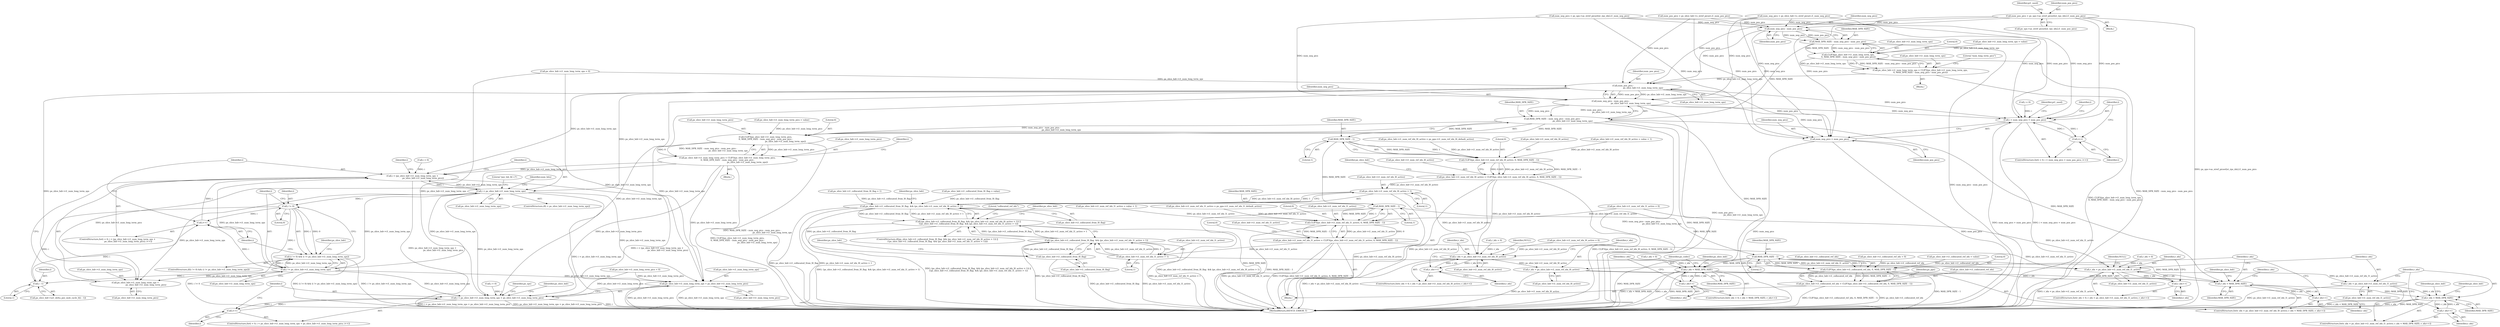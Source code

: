 digraph "0_Android_913d9e8d93d6b81bb8eac3fc2c1426651f5b259d@array" {
"1000759" [label="(Call,num_pos_pics = ps_sps->as_stref_picset[st_rps_idx].i1_num_pos_pics)"];
"1000855" [label="(Call,num_neg_pics - num_pos_pics)"];
"1000853" [label="(Call,MAX_DPB_SIZE - num_neg_pics - num_pos_pics)"];
"1000848" [label="(Call,CLIP3(ps_slice_hdr->i1_num_long_term_sps,\n 0, MAX_DPB_SIZE - num_neg_pics - num_pos_pics))"];
"1000844" [label="(Call,ps_slice_hdr->i1_num_long_term_sps = CLIP3(ps_slice_hdr->i1_num_long_term_sps,\n 0, MAX_DPB_SIZE - num_neg_pics - num_pos_pics))"];
"1000880" [label="(Call,num_pos_pics -\n                                                            ps_slice_hdr->i1_num_long_term_sps)"];
"1000878" [label="(Call,num_neg_pics - num_pos_pics -\n                                                            ps_slice_hdr->i1_num_long_term_sps)"];
"1000876" [label="(Call,MAX_DPB_SIZE - num_neg_pics - num_pos_pics -\n                                                            ps_slice_hdr->i1_num_long_term_sps)"];
"1000871" [label="(Call,CLIP3(ps_slice_hdr->i1_num_long_term_pics,\n 0, MAX_DPB_SIZE - num_neg_pics - num_pos_pics -\n                                                            ps_slice_hdr->i1_num_long_term_sps))"];
"1000867" [label="(Call,ps_slice_hdr->i1_num_long_term_pics = CLIP3(ps_slice_hdr->i1_num_long_term_pics,\n 0, MAX_DPB_SIZE - num_neg_pics - num_pos_pics -\n                                                            ps_slice_hdr->i1_num_long_term_sps))"];
"1000889" [label="(Call,i < (ps_slice_hdr->i1_num_long_term_sps +\n                                ps_slice_hdr->i1_num_long_term_pics))"];
"1000902" [label="(Call,i < ps_slice_hdr->i1_num_long_term_sps)"];
"1000891" [label="(Call,ps_slice_hdr->i1_num_long_term_sps +\n                                ps_slice_hdr->i1_num_long_term_pics)"];
"1001011" [label="(Call,i != 0)"];
"1000898" [label="(Call,i++)"];
"1001010" [label="(Call,(i != 0) && (i != ps_slice_hdr->i1_num_long_term_sps))"];
"1001014" [label="(Call,i != ps_slice_hdr->i1_num_long_term_sps)"];
"1001030" [label="(Call,i - 1)"];
"1001056" [label="(Call,i < ps_slice_hdr->i1_num_long_term_sps + ps_slice_hdr->i1_num_long_term_pics)"];
"1001065" [label="(Call,i++)"];
"1001058" [label="(Call,ps_slice_hdr->i1_num_long_term_sps + ps_slice_hdr->i1_num_long_term_pics)"];
"1001246" [label="(Call,MAX_DPB_SIZE - 1)"];
"1001241" [label="(Call,CLIP3(ps_slice_hdr->i1_num_ref_idx_l0_active, 0, MAX_DPB_SIZE - 1))"];
"1001237" [label="(Call,ps_slice_hdr->i1_num_ref_idx_l0_active = CLIP3(ps_slice_hdr->i1_num_ref_idx_l0_active, 0, MAX_DPB_SIZE - 1))"];
"1001371" [label="(Call,ps_slice_hdr->i1_num_ref_idx_l0_active > 1)"];
"1001367" [label="(Call,ps_slice_hdr->i1_collocated_from_l0_flag  && (ps_slice_hdr->i1_num_ref_idx_l0_active > 1))"];
"1001366" [label="(Call,(ps_slice_hdr->i1_collocated_from_l0_flag  && (ps_slice_hdr->i1_num_ref_idx_l0_active > 1)) ||\n (!ps_slice_hdr->i1_collocated_from_l0_flag  && (ps_slice_hdr->i1_num_ref_idx_l1_active > 1)))"];
"1001377" [label="(Call,!ps_slice_hdr->i1_collocated_from_l0_flag)"];
"1001376" [label="(Call,!ps_slice_hdr->i1_collocated_from_l0_flag  && (ps_slice_hdr->i1_num_ref_idx_l1_active > 1))"];
"1002280" [label="(Call,r_idx < ps_slice_hdr->i1_num_ref_idx_l0_active)"];
"1002285" [label="(Call,r_idx++)"];
"1002322" [label="(Call,r_idx = ps_slice_hdr->i1_num_ref_idx_l0_active)"];
"1002327" [label="(Call,r_idx < MAX_DPB_SIZE)"];
"1002330" [label="(Call,r_idx++)"];
"1002406" [label="(Call,r_idx < MAX_DPB_SIZE)"];
"1002409" [label="(Call,r_idx++)"];
"1001258" [label="(Call,MAX_DPB_SIZE - 1)"];
"1001253" [label="(Call,CLIP3(ps_slice_hdr->i1_num_ref_idx_l1_active, 0, MAX_DPB_SIZE - 1))"];
"1001249" [label="(Call,ps_slice_hdr->i1_num_ref_idx_l1_active = CLIP3(ps_slice_hdr->i1_num_ref_idx_l1_active, 0, MAX_DPB_SIZE - 1))"];
"1001381" [label="(Call,ps_slice_hdr->i1_num_ref_idx_l1_active > 1)"];
"1002359" [label="(Call,r_idx < ps_slice_hdr->i1_num_ref_idx_l1_active)"];
"1002364" [label="(Call,r_idx++)"];
"1002401" [label="(Call,r_idx = ps_slice_hdr->i1_num_ref_idx_l1_active)"];
"1001405" [label="(Call,MAX_DPB_SIZE - 1)"];
"1001400" [label="(Call,CLIP3(ps_slice_hdr->i1_collocated_ref_idx, 0, MAX_DPB_SIZE - 1))"];
"1001396" [label="(Call,ps_slice_hdr->i1_collocated_ref_idx = CLIP3(ps_slice_hdr->i1_collocated_ref_idx, 0, MAX_DPB_SIZE - 1))"];
"1002155" [label="(Call,r_idx < MAX_DPB_SIZE)"];
"1002158" [label="(Call,r_idx++)"];
"1001037" [label="(Call,i < num_neg_pics + num_pos_pics)"];
"1001042" [label="(Call,i++)"];
"1001039" [label="(Call,num_neg_pics + num_pos_pics)"];
"1000868" [label="(Call,ps_slice_hdr->i1_num_long_term_pics)"];
"1000761" [label="(Call,ps_sps->as_stref_picset[st_rps_idx].i1_num_pos_pics)"];
"1001379" [label="(Identifier,ps_slice_hdr)"];
"1000711" [label="(Block,)"];
"1000890" [label="(Identifier,i)"];
"1001079" [label="(Identifier,ps_sps)"];
"1000845" [label="(Call,ps_slice_hdr->i1_num_long_term_sps)"];
"1002620" [label="(MethodReturn,IHEVCD_ERROR_T)"];
"1001216" [label="(Call,ps_slice_hdr->i1_num_ref_idx_l0_active = ps_pps->i1_num_ref_idx_l0_default_active)"];
"1000834" [label="(Block,)"];
"1001407" [label="(Literal,1)"];
"1001412" [label="(Identifier,ps_pps)"];
"1001057" [label="(Identifier,i)"];
"1001371" [label="(Call,ps_slice_hdr->i1_num_ref_idx_l0_active > 1)"];
"1001142" [label="(Call,ps_slice_hdr->i1_num_ref_idx_l1_active = 0)"];
"1002331" [label="(Identifier,r_idx)"];
"1000848" [label="(Call,CLIP3(ps_slice_hdr->i1_num_long_term_sps,\n 0, MAX_DPB_SIZE - num_neg_pics - num_pos_pics))"];
"1000898" [label="(Call,i++)"];
"1001260" [label="(Literal,1)"];
"1001031" [label="(Identifier,i)"];
"1001054" [label="(Identifier,i)"];
"1001034" [label="(Call,i = 0)"];
"1001241" [label="(Call,CLIP3(ps_slice_hdr->i1_num_ref_idx_l0_active, 0, MAX_DPB_SIZE - 1))"];
"1001023" [label="(Identifier,ps_slice_hdr)"];
"1000899" [label="(Identifier,i)"];
"1000895" [label="(Call,ps_slice_hdr->i1_num_long_term_pics)"];
"1000852" [label="(Literal,0)"];
"1000839" [label="(Call,ps_slice_hdr->i1_num_long_term_sps = value)"];
"1001035" [label="(Identifier,i)"];
"1002359" [label="(Call,r_idx < ps_slice_hdr->i1_num_ref_idx_l1_active)"];
"1002152" [label="(Call,r_idx = 0)"];
"1001169" [label="(Block,)"];
"1001368" [label="(Call,ps_slice_hdr->i1_collocated_from_l0_flag)"];
"1001253" [label="(Call,CLIP3(ps_slice_hdr->i1_num_ref_idx_l1_active, 0, MAX_DPB_SIZE - 1))"];
"1001043" [label="(Identifier,i)"];
"1000871" [label="(Call,CLIP3(ps_slice_hdr->i1_num_long_term_pics,\n 0, MAX_DPB_SIZE - num_neg_pics - num_pos_pics -\n                                                            ps_slice_hdr->i1_num_long_term_sps))"];
"1001391" [label="(Call,ps_slice_hdr->i1_collocated_ref_idx = value)"];
"1001056" [label="(Call,i < ps_slice_hdr->i1_num_long_term_sps + ps_slice_hdr->i1_num_long_term_pics)"];
"1001367" [label="(Call,ps_slice_hdr->i1_collocated_from_l0_flag  && (ps_slice_hdr->i1_num_ref_idx_l0_active > 1))"];
"1001238" [label="(Call,ps_slice_hdr->i1_num_ref_idx_l0_active)"];
"1001038" [label="(Identifier,i)"];
"1000882" [label="(Call,ps_slice_hdr->i1_num_long_term_sps)"];
"1001047" [label="(Identifier,pi1_used)"];
"1002280" [label="(Call,r_idx < ps_slice_hdr->i1_num_ref_idx_l0_active)"];
"1000855" [label="(Call,num_neg_pics - num_pos_pics)"];
"1001039" [label="(Call,num_neg_pics + num_pos_pics)"];
"1000887" [label="(Identifier,i)"];
"1000809" [label="(Call,num_pos_pics = ps_slice_hdr->s_stref_picset.i1_num_pos_pics)"];
"1001065" [label="(Call,i++)"];
"1002281" [label="(Identifier,r_idx)"];
"1001257" [label="(Literal,0)"];
"1000902" [label="(Call,i < ps_slice_hdr->i1_num_long_term_sps)"];
"1001397" [label="(Call,ps_slice_hdr->i1_collocated_ref_idx)"];
"1002290" [label="(Identifier,NULL)"];
"1001247" [label="(Identifier,MAX_DPB_SIZE)"];
"1001263" [label="(Literal,0)"];
"1002276" [label="(ControlStructure,for(r_idx = 0; r_idx < ps_slice_hdr->i1_num_ref_idx_l0_active; r_idx++))"];
"1002328" [label="(Identifier,r_idx)"];
"1002217" [label="(Identifier,ps_codec)"];
"1001254" [label="(Call,ps_slice_hdr->i1_num_ref_idx_l1_active)"];
"1001406" [label="(Identifier,MAX_DPB_SIZE)"];
"1002327" [label="(Call,r_idx < MAX_DPB_SIZE)"];
"1001366" [label="(Call,(ps_slice_hdr->i1_collocated_from_l0_flag  && (ps_slice_hdr->i1_num_ref_idx_l0_active > 1)) ||\n (!ps_slice_hdr->i1_collocated_from_l0_flag  && (ps_slice_hdr->i1_num_ref_idx_l1_active > 1)))"];
"1001137" [label="(Call,ps_slice_hdr->i1_num_ref_idx_l0_active = 0)"];
"1001062" [label="(Call,ps_slice_hdr->i1_num_long_term_pics)"];
"1002357" [label="(Identifier,r_idx)"];
"1000769" [label="(Identifier,pi1_used)"];
"1002406" [label="(Call,r_idx < MAX_DPB_SIZE)"];
"1002369" [label="(Identifier,NULL)"];
"1002157" [label="(Identifier,MAX_DPB_SIZE)"];
"1001010" [label="(Call,(i != 0) && (i != ps_slice_hdr->i1_num_long_term_sps))"];
"1002277" [label="(Call,r_idx = 0)"];
"1001009" [label="(ControlStructure,if((i != 0) && (i != ps_slice_hdr->i1_num_long_term_sps)))"];
"1000760" [label="(Identifier,num_pos_pics)"];
"1001365" [label="(ControlStructure,if((ps_slice_hdr->i1_collocated_from_l0_flag  && (ps_slice_hdr->i1_num_ref_idx_l0_active > 1)) ||\n (!ps_slice_hdr->i1_collocated_from_l0_flag  && (ps_slice_hdr->i1_num_ref_idx_l1_active > 1))))"];
"1001040" [label="(Identifier,num_neg_pics)"];
"1000878" [label="(Call,num_neg_pics - num_pos_pics -\n                                                            ps_slice_hdr->i1_num_long_term_sps)"];
"1001026" [label="(Call,ps_slice_hdr->ai1_delta_poc_msb_cycle_lt[i - 1])"];
"1002286" [label="(Identifier,r_idx)"];
"1001378" [label="(Call,ps_slice_hdr->i1_collocated_from_l0_flag)"];
"1000904" [label="(Call,ps_slice_hdr->i1_num_long_term_sps)"];
"1002364" [label="(Call,r_idx++)"];
"1001396" [label="(Call,ps_slice_hdr->i1_collocated_ref_idx = CLIP3(ps_slice_hdr->i1_collocated_ref_idx, 0, MAX_DPB_SIZE - 1))"];
"1002155" [label="(Call,r_idx < MAX_DPB_SIZE)"];
"1001011" [label="(Call,i != 0)"];
"1001383" [label="(Identifier,ps_slice_hdr)"];
"1001404" [label="(Literal,0)"];
"1001249" [label="(Call,ps_slice_hdr->i1_num_ref_idx_l1_active = CLIP3(ps_slice_hdr->i1_num_ref_idx_l1_active, 0, MAX_DPB_SIZE - 1))"];
"1002416" [label="(Identifier,ps_slice_hdr)"];
"1000867" [label="(Call,ps_slice_hdr->i1_num_long_term_pics = CLIP3(ps_slice_hdr->i1_num_long_term_pics,\n 0, MAX_DPB_SIZE - num_neg_pics - num_pos_pics -\n                                                            ps_slice_hdr->i1_num_long_term_sps))"];
"1000881" [label="(Identifier,num_pos_pics)"];
"1001245" [label="(Literal,0)"];
"1001398" [label="(Identifier,ps_slice_hdr)"];
"1000947" [label="(Literal,\"poc_lsb_lt[ i ]\")"];
"1000901" [label="(ControlStructure,if(i < ps_slice_hdr->i1_num_long_term_sps))"];
"1000750" [label="(Call,num_neg_pics = ps_sps->as_stref_picset[st_rps_idx].i1_num_neg_pics)"];
"1002151" [label="(ControlStructure,for(r_idx = 0; r_idx < MAX_DPB_SIZE; r_idx++))"];
"1002365" [label="(Identifier,r_idx)"];
"1001030" [label="(Call,i - 1)"];
"1001405" [label="(Call,MAX_DPB_SIZE - 1)"];
"1000571" [label="(Call,ps_slice_hdr->i1_num_long_term_pics = 0)"];
"1002400" [label="(ControlStructure,for(r_idx = ps_slice_hdr->i1_num_ref_idx_l1_active; r_idx < MAX_DPB_SIZE; r_idx++))"];
"1000859" [label="(Literal,\"num_long_term_pics\")"];
"1000856" [label="(Identifier,num_neg_pics)"];
"1001207" [label="(Call,ps_slice_hdr->i1_num_ref_idx_l1_active = value + 1)"];
"1002158" [label="(Call,r_idx++)"];
"1001041" [label="(Identifier,num_pos_pics)"];
"1000854" [label="(Identifier,MAX_DPB_SIZE)"];
"1001071" [label="(Identifier,ps_slice_hdr)"];
"1002330" [label="(Call,r_idx++)"];
"1000877" [label="(Identifier,MAX_DPB_SIZE)"];
"1001066" [label="(Identifier,i)"];
"1002322" [label="(Call,r_idx = ps_slice_hdr->i1_num_ref_idx_l0_active)"];
"1001012" [label="(Identifier,i)"];
"1001015" [label="(Identifier,i)"];
"1001237" [label="(Call,ps_slice_hdr->i1_num_ref_idx_l0_active = CLIP3(ps_slice_hdr->i1_num_ref_idx_l0_active, 0, MAX_DPB_SIZE - 1))"];
"1001242" [label="(Call,ps_slice_hdr->i1_num_ref_idx_l0_active)"];
"1002402" [label="(Identifier,r_idx)"];
"1001401" [label="(Call,ps_slice_hdr->i1_collocated_ref_idx)"];
"1000886" [label="(Call,i = 0)"];
"1001382" [label="(Call,ps_slice_hdr->i1_num_ref_idx_l1_active)"];
"1002282" [label="(Call,ps_slice_hdr->i1_num_ref_idx_l0_active)"];
"1002409" [label="(Call,r_idx++)"];
"1000876" [label="(Call,MAX_DPB_SIZE - num_neg_pics - num_pos_pics -\n                                                            ps_slice_hdr->i1_num_long_term_sps)"];
"1002355" [label="(ControlStructure,for(r_idx = 0; r_idx < ps_slice_hdr->i1_num_ref_idx_l1_active; r_idx++))"];
"1001033" [label="(ControlStructure,for(i = 0; i < num_neg_pics + num_pos_pics; i++))"];
"1001376" [label="(Call,!ps_slice_hdr->i1_collocated_from_l0_flag  && (ps_slice_hdr->i1_num_ref_idx_l1_active > 1))"];
"1001388" [label="(Literal,\"collocated_ref_idx\")"];
"1002401" [label="(Call,r_idx = ps_slice_hdr->i1_num_ref_idx_l1_active)"];
"1002356" [label="(Call,r_idx = 0)"];
"1002360" [label="(Identifier,r_idx)"];
"1001189" [label="(Call,ps_slice_hdr->i1_num_ref_idx_l0_active = value + 1)"];
"1000872" [label="(Call,ps_slice_hdr->i1_num_long_term_pics)"];
"1001360" [label="(Call,ps_slice_hdr->i1_collocated_from_l0_flag = value)"];
"1002324" [label="(Call,ps_slice_hdr->i1_num_ref_idx_l0_active)"];
"1002165" [label="(Identifier,ps_slice_hdr)"];
"1001375" [label="(Literal,1)"];
"1000862" [label="(Call,ps_slice_hdr->i1_num_long_term_pics = value)"];
"1001259" [label="(Identifier,MAX_DPB_SIZE)"];
"1000885" [label="(ControlStructure,for(i = 0; i < (ps_slice_hdr->i1_num_long_term_sps +\n                                ps_slice_hdr->i1_num_long_term_pics); i++))"];
"1002337" [label="(Identifier,ps_slice_hdr)"];
"1001037" [label="(Call,i < num_neg_pics + num_pos_pics)"];
"1000844" [label="(Call,ps_slice_hdr->i1_num_long_term_sps = CLIP3(ps_slice_hdr->i1_num_long_term_sps,\n 0, MAX_DPB_SIZE - num_neg_pics - num_pos_pics))"];
"1001377" [label="(Call,!ps_slice_hdr->i1_collocated_from_l0_flag)"];
"1001013" [label="(Literal,0)"];
"1000853" [label="(Call,MAX_DPB_SIZE - num_neg_pics - num_pos_pics)"];
"1001372" [label="(Call,ps_slice_hdr->i1_num_ref_idx_l0_active)"];
"1001400" [label="(Call,CLIP3(ps_slice_hdr->i1_collocated_ref_idx, 0, MAX_DPB_SIZE - 1))"];
"1001250" [label="(Call,ps_slice_hdr->i1_num_ref_idx_l1_active)"];
"1002285" [label="(Call,r_idx++)"];
"1001251" [label="(Identifier,ps_slice_hdr)"];
"1001246" [label="(Call,MAX_DPB_SIZE - 1)"];
"1000827" [label="(Block,)"];
"1001052" [label="(ControlStructure,for(i = 0; i < ps_slice_hdr->i1_num_long_term_sps + ps_slice_hdr->i1_num_long_term_pics; i++))"];
"1002408" [label="(Identifier,MAX_DPB_SIZE)"];
"1001059" [label="(Call,ps_slice_hdr->i1_num_long_term_sps)"];
"1000849" [label="(Call,ps_slice_hdr->i1_num_long_term_sps)"];
"1001016" [label="(Call,ps_slice_hdr->i1_num_long_term_sps)"];
"1001230" [label="(Call,ps_slice_hdr->i1_num_ref_idx_l1_active = ps_pps->i1_num_ref_idx_l1_default_active)"];
"1002410" [label="(Identifier,r_idx)"];
"1001042" [label="(Call,i++)"];
"1002323" [label="(Identifier,r_idx)"];
"1000759" [label="(Call,num_pos_pics = ps_sps->as_stref_picset[st_rps_idx].i1_num_pos_pics)"];
"1002159" [label="(Identifier,r_idx)"];
"1000880" [label="(Call,num_pos_pics -\n                                                            ps_slice_hdr->i1_num_long_term_sps)"];
"1000802" [label="(Call,num_neg_pics = ps_slice_hdr->s_stref_picset.i1_num_neg_pics)"];
"1000910" [label="(Identifier,num_bits)"];
"1002156" [label="(Identifier,r_idx)"];
"1001385" [label="(Literal,1)"];
"1000891" [label="(Call,ps_slice_hdr->i1_num_long_term_sps +\n                                ps_slice_hdr->i1_num_long_term_pics)"];
"1000903" [label="(Identifier,i)"];
"1001381" [label="(Call,ps_slice_hdr->i1_num_ref_idx_l1_active > 1)"];
"1000857" [label="(Identifier,num_pos_pics)"];
"1001032" [label="(Literal,1)"];
"1000566" [label="(Call,ps_slice_hdr->i1_num_long_term_sps = 0)"];
"1001333" [label="(Call,ps_slice_hdr->i1_collocated_from_l0_flag = 1)"];
"1002329" [label="(Identifier,MAX_DPB_SIZE)"];
"1001338" [label="(Call,ps_slice_hdr->i1_collocated_ref_idx = 0)"];
"1000889" [label="(Call,i < (ps_slice_hdr->i1_num_long_term_sps +\n                                ps_slice_hdr->i1_num_long_term_pics))"];
"1001053" [label="(Call,i = 0)"];
"1002403" [label="(Call,ps_slice_hdr->i1_num_ref_idx_l1_active)"];
"1002437" [label="(Identifier,ps_slice_hdr)"];
"1001058" [label="(Call,ps_slice_hdr->i1_num_long_term_sps + ps_slice_hdr->i1_num_long_term_pics)"];
"1002321" [label="(ControlStructure,for(r_idx = ps_slice_hdr->i1_num_ref_idx_l0_active; r_idx < MAX_DPB_SIZE; r_idx++))"];
"1000875" [label="(Literal,0)"];
"1002361" [label="(Call,ps_slice_hdr->i1_num_ref_idx_l1_active)"];
"1001258" [label="(Call,MAX_DPB_SIZE - 1)"];
"1001014" [label="(Call,i != ps_slice_hdr->i1_num_long_term_sps)"];
"1000892" [label="(Call,ps_slice_hdr->i1_num_long_term_sps)"];
"1000879" [label="(Identifier,num_neg_pics)"];
"1001248" [label="(Literal,1)"];
"1002407" [label="(Identifier,r_idx)"];
"1000759" -> "1000711"  [label="AST: "];
"1000759" -> "1000761"  [label="CFG: "];
"1000760" -> "1000759"  [label="AST: "];
"1000761" -> "1000759"  [label="AST: "];
"1000769" -> "1000759"  [label="CFG: "];
"1000759" -> "1002620"  [label="DDG: ps_sps->as_stref_picset[st_rps_idx].i1_num_pos_pics"];
"1000759" -> "1000855"  [label="DDG: num_pos_pics"];
"1000759" -> "1000880"  [label="DDG: num_pos_pics"];
"1000759" -> "1001037"  [label="DDG: num_pos_pics"];
"1000759" -> "1001039"  [label="DDG: num_pos_pics"];
"1000855" -> "1000853"  [label="AST: "];
"1000855" -> "1000857"  [label="CFG: "];
"1000856" -> "1000855"  [label="AST: "];
"1000857" -> "1000855"  [label="AST: "];
"1000853" -> "1000855"  [label="CFG: "];
"1000855" -> "1000853"  [label="DDG: num_neg_pics"];
"1000855" -> "1000853"  [label="DDG: num_pos_pics"];
"1000750" -> "1000855"  [label="DDG: num_neg_pics"];
"1000802" -> "1000855"  [label="DDG: num_neg_pics"];
"1000809" -> "1000855"  [label="DDG: num_pos_pics"];
"1000855" -> "1000878"  [label="DDG: num_neg_pics"];
"1000855" -> "1000880"  [label="DDG: num_pos_pics"];
"1000853" -> "1000848"  [label="AST: "];
"1000854" -> "1000853"  [label="AST: "];
"1000848" -> "1000853"  [label="CFG: "];
"1000853" -> "1002620"  [label="DDG: num_neg_pics - num_pos_pics"];
"1000853" -> "1000848"  [label="DDG: MAX_DPB_SIZE"];
"1000853" -> "1000848"  [label="DDG: num_neg_pics - num_pos_pics"];
"1000853" -> "1000876"  [label="DDG: MAX_DPB_SIZE"];
"1000848" -> "1000844"  [label="AST: "];
"1000849" -> "1000848"  [label="AST: "];
"1000852" -> "1000848"  [label="AST: "];
"1000844" -> "1000848"  [label="CFG: "];
"1000848" -> "1002620"  [label="DDG: MAX_DPB_SIZE - num_neg_pics - num_pos_pics"];
"1000848" -> "1000844"  [label="DDG: ps_slice_hdr->i1_num_long_term_sps"];
"1000848" -> "1000844"  [label="DDG: 0"];
"1000848" -> "1000844"  [label="DDG: MAX_DPB_SIZE - num_neg_pics - num_pos_pics"];
"1000839" -> "1000848"  [label="DDG: ps_slice_hdr->i1_num_long_term_sps"];
"1000844" -> "1000834"  [label="AST: "];
"1000845" -> "1000844"  [label="AST: "];
"1000859" -> "1000844"  [label="CFG: "];
"1000844" -> "1002620"  [label="DDG: CLIP3(ps_slice_hdr->i1_num_long_term_sps,\n 0, MAX_DPB_SIZE - num_neg_pics - num_pos_pics)"];
"1000844" -> "1000880"  [label="DDG: ps_slice_hdr->i1_num_long_term_sps"];
"1000880" -> "1000878"  [label="AST: "];
"1000880" -> "1000882"  [label="CFG: "];
"1000881" -> "1000880"  [label="AST: "];
"1000882" -> "1000880"  [label="AST: "];
"1000878" -> "1000880"  [label="CFG: "];
"1000880" -> "1000878"  [label="DDG: num_pos_pics"];
"1000880" -> "1000878"  [label="DDG: ps_slice_hdr->i1_num_long_term_sps"];
"1000809" -> "1000880"  [label="DDG: num_pos_pics"];
"1000566" -> "1000880"  [label="DDG: ps_slice_hdr->i1_num_long_term_sps"];
"1000880" -> "1000889"  [label="DDG: ps_slice_hdr->i1_num_long_term_sps"];
"1000880" -> "1000891"  [label="DDG: ps_slice_hdr->i1_num_long_term_sps"];
"1000880" -> "1000902"  [label="DDG: ps_slice_hdr->i1_num_long_term_sps"];
"1000880" -> "1001037"  [label="DDG: num_pos_pics"];
"1000880" -> "1001039"  [label="DDG: num_pos_pics"];
"1000880" -> "1001056"  [label="DDG: ps_slice_hdr->i1_num_long_term_sps"];
"1000880" -> "1001058"  [label="DDG: ps_slice_hdr->i1_num_long_term_sps"];
"1000878" -> "1000876"  [label="AST: "];
"1000879" -> "1000878"  [label="AST: "];
"1000876" -> "1000878"  [label="CFG: "];
"1000878" -> "1002620"  [label="DDG: num_pos_pics -\n                                                            ps_slice_hdr->i1_num_long_term_sps"];
"1000878" -> "1000876"  [label="DDG: num_neg_pics"];
"1000878" -> "1000876"  [label="DDG: num_pos_pics -\n                                                            ps_slice_hdr->i1_num_long_term_sps"];
"1000750" -> "1000878"  [label="DDG: num_neg_pics"];
"1000802" -> "1000878"  [label="DDG: num_neg_pics"];
"1000878" -> "1001037"  [label="DDG: num_neg_pics"];
"1000878" -> "1001039"  [label="DDG: num_neg_pics"];
"1000876" -> "1000871"  [label="AST: "];
"1000877" -> "1000876"  [label="AST: "];
"1000871" -> "1000876"  [label="CFG: "];
"1000876" -> "1002620"  [label="DDG: num_neg_pics - num_pos_pics -\n                                                            ps_slice_hdr->i1_num_long_term_sps"];
"1000876" -> "1002620"  [label="DDG: MAX_DPB_SIZE"];
"1000876" -> "1000871"  [label="DDG: MAX_DPB_SIZE"];
"1000876" -> "1000871"  [label="DDG: num_neg_pics - num_pos_pics -\n                                                            ps_slice_hdr->i1_num_long_term_sps"];
"1000876" -> "1001246"  [label="DDG: MAX_DPB_SIZE"];
"1000876" -> "1002155"  [label="DDG: MAX_DPB_SIZE"];
"1000876" -> "1002327"  [label="DDG: MAX_DPB_SIZE"];
"1000871" -> "1000867"  [label="AST: "];
"1000872" -> "1000871"  [label="AST: "];
"1000875" -> "1000871"  [label="AST: "];
"1000867" -> "1000871"  [label="CFG: "];
"1000871" -> "1002620"  [label="DDG: MAX_DPB_SIZE - num_neg_pics - num_pos_pics -\n                                                            ps_slice_hdr->i1_num_long_term_sps"];
"1000871" -> "1000867"  [label="DDG: ps_slice_hdr->i1_num_long_term_pics"];
"1000871" -> "1000867"  [label="DDG: 0"];
"1000871" -> "1000867"  [label="DDG: MAX_DPB_SIZE - num_neg_pics - num_pos_pics -\n                                                            ps_slice_hdr->i1_num_long_term_sps"];
"1000862" -> "1000871"  [label="DDG: ps_slice_hdr->i1_num_long_term_pics"];
"1000867" -> "1000827"  [label="AST: "];
"1000868" -> "1000867"  [label="AST: "];
"1000887" -> "1000867"  [label="CFG: "];
"1000867" -> "1002620"  [label="DDG: CLIP3(ps_slice_hdr->i1_num_long_term_pics,\n 0, MAX_DPB_SIZE - num_neg_pics - num_pos_pics -\n                                                            ps_slice_hdr->i1_num_long_term_sps)"];
"1000867" -> "1000889"  [label="DDG: ps_slice_hdr->i1_num_long_term_pics"];
"1000867" -> "1000891"  [label="DDG: ps_slice_hdr->i1_num_long_term_pics"];
"1000867" -> "1001056"  [label="DDG: ps_slice_hdr->i1_num_long_term_pics"];
"1000867" -> "1001058"  [label="DDG: ps_slice_hdr->i1_num_long_term_pics"];
"1000889" -> "1000885"  [label="AST: "];
"1000889" -> "1000891"  [label="CFG: "];
"1000890" -> "1000889"  [label="AST: "];
"1000891" -> "1000889"  [label="AST: "];
"1000903" -> "1000889"  [label="CFG: "];
"1001035" -> "1000889"  [label="CFG: "];
"1000889" -> "1002620"  [label="DDG: ps_slice_hdr->i1_num_long_term_sps +\n                                ps_slice_hdr->i1_num_long_term_pics"];
"1000889" -> "1002620"  [label="DDG: i < (ps_slice_hdr->i1_num_long_term_sps +\n                                ps_slice_hdr->i1_num_long_term_pics)"];
"1000898" -> "1000889"  [label="DDG: i"];
"1000886" -> "1000889"  [label="DDG: i"];
"1000902" -> "1000889"  [label="DDG: ps_slice_hdr->i1_num_long_term_sps"];
"1001014" -> "1000889"  [label="DDG: ps_slice_hdr->i1_num_long_term_sps"];
"1000889" -> "1000902"  [label="DDG: i"];
"1000902" -> "1000901"  [label="AST: "];
"1000902" -> "1000904"  [label="CFG: "];
"1000903" -> "1000902"  [label="AST: "];
"1000904" -> "1000902"  [label="AST: "];
"1000910" -> "1000902"  [label="CFG: "];
"1000947" -> "1000902"  [label="CFG: "];
"1000902" -> "1002620"  [label="DDG: i < ps_slice_hdr->i1_num_long_term_sps"];
"1000902" -> "1000891"  [label="DDG: ps_slice_hdr->i1_num_long_term_sps"];
"1001014" -> "1000902"  [label="DDG: ps_slice_hdr->i1_num_long_term_sps"];
"1000902" -> "1001011"  [label="DDG: i"];
"1000902" -> "1001014"  [label="DDG: ps_slice_hdr->i1_num_long_term_sps"];
"1000902" -> "1001056"  [label="DDG: ps_slice_hdr->i1_num_long_term_sps"];
"1000902" -> "1001058"  [label="DDG: ps_slice_hdr->i1_num_long_term_sps"];
"1000891" -> "1000895"  [label="CFG: "];
"1000892" -> "1000891"  [label="AST: "];
"1000895" -> "1000891"  [label="AST: "];
"1001014" -> "1000891"  [label="DDG: ps_slice_hdr->i1_num_long_term_sps"];
"1001011" -> "1001010"  [label="AST: "];
"1001011" -> "1001013"  [label="CFG: "];
"1001012" -> "1001011"  [label="AST: "];
"1001013" -> "1001011"  [label="AST: "];
"1001015" -> "1001011"  [label="CFG: "];
"1001010" -> "1001011"  [label="CFG: "];
"1001011" -> "1000898"  [label="DDG: i"];
"1001011" -> "1001010"  [label="DDG: i"];
"1001011" -> "1001010"  [label="DDG: 0"];
"1001011" -> "1001014"  [label="DDG: i"];
"1001011" -> "1001030"  [label="DDG: i"];
"1000898" -> "1000885"  [label="AST: "];
"1000898" -> "1000899"  [label="CFG: "];
"1000899" -> "1000898"  [label="AST: "];
"1000890" -> "1000898"  [label="CFG: "];
"1001014" -> "1000898"  [label="DDG: i"];
"1001030" -> "1000898"  [label="DDG: i"];
"1001010" -> "1001009"  [label="AST: "];
"1001010" -> "1001014"  [label="CFG: "];
"1001014" -> "1001010"  [label="AST: "];
"1001023" -> "1001010"  [label="CFG: "];
"1000899" -> "1001010"  [label="CFG: "];
"1001010" -> "1002620"  [label="DDG: i != ps_slice_hdr->i1_num_long_term_sps"];
"1001010" -> "1002620"  [label="DDG: i != 0"];
"1001010" -> "1002620"  [label="DDG: (i != 0) && (i != ps_slice_hdr->i1_num_long_term_sps)"];
"1001014" -> "1001010"  [label="DDG: i"];
"1001014" -> "1001010"  [label="DDG: ps_slice_hdr->i1_num_long_term_sps"];
"1001014" -> "1001016"  [label="CFG: "];
"1001015" -> "1001014"  [label="AST: "];
"1001016" -> "1001014"  [label="AST: "];
"1001014" -> "1001030"  [label="DDG: i"];
"1001014" -> "1001056"  [label="DDG: ps_slice_hdr->i1_num_long_term_sps"];
"1001014" -> "1001058"  [label="DDG: ps_slice_hdr->i1_num_long_term_sps"];
"1001030" -> "1001026"  [label="AST: "];
"1001030" -> "1001032"  [label="CFG: "];
"1001031" -> "1001030"  [label="AST: "];
"1001032" -> "1001030"  [label="AST: "];
"1001026" -> "1001030"  [label="CFG: "];
"1001056" -> "1001052"  [label="AST: "];
"1001056" -> "1001058"  [label="CFG: "];
"1001057" -> "1001056"  [label="AST: "];
"1001058" -> "1001056"  [label="AST: "];
"1001071" -> "1001056"  [label="CFG: "];
"1001079" -> "1001056"  [label="CFG: "];
"1001056" -> "1002620"  [label="DDG: i"];
"1001056" -> "1002620"  [label="DDG: i < ps_slice_hdr->i1_num_long_term_sps + ps_slice_hdr->i1_num_long_term_pics"];
"1001056" -> "1002620"  [label="DDG: ps_slice_hdr->i1_num_long_term_sps + ps_slice_hdr->i1_num_long_term_pics"];
"1001065" -> "1001056"  [label="DDG: i"];
"1001053" -> "1001056"  [label="DDG: i"];
"1000566" -> "1001056"  [label="DDG: ps_slice_hdr->i1_num_long_term_sps"];
"1000571" -> "1001056"  [label="DDG: ps_slice_hdr->i1_num_long_term_pics"];
"1001056" -> "1001065"  [label="DDG: i"];
"1001065" -> "1001052"  [label="AST: "];
"1001065" -> "1001066"  [label="CFG: "];
"1001066" -> "1001065"  [label="AST: "];
"1001057" -> "1001065"  [label="CFG: "];
"1001058" -> "1001062"  [label="CFG: "];
"1001059" -> "1001058"  [label="AST: "];
"1001062" -> "1001058"  [label="AST: "];
"1001058" -> "1002620"  [label="DDG: ps_slice_hdr->i1_num_long_term_pics"];
"1001058" -> "1002620"  [label="DDG: ps_slice_hdr->i1_num_long_term_sps"];
"1000566" -> "1001058"  [label="DDG: ps_slice_hdr->i1_num_long_term_sps"];
"1000571" -> "1001058"  [label="DDG: ps_slice_hdr->i1_num_long_term_pics"];
"1001246" -> "1001241"  [label="AST: "];
"1001246" -> "1001248"  [label="CFG: "];
"1001247" -> "1001246"  [label="AST: "];
"1001248" -> "1001246"  [label="AST: "];
"1001241" -> "1001246"  [label="CFG: "];
"1001246" -> "1001241"  [label="DDG: MAX_DPB_SIZE"];
"1001246" -> "1001241"  [label="DDG: 1"];
"1001246" -> "1001258"  [label="DDG: MAX_DPB_SIZE"];
"1001241" -> "1001237"  [label="AST: "];
"1001242" -> "1001241"  [label="AST: "];
"1001245" -> "1001241"  [label="AST: "];
"1001237" -> "1001241"  [label="CFG: "];
"1001241" -> "1001237"  [label="DDG: ps_slice_hdr->i1_num_ref_idx_l0_active"];
"1001241" -> "1001237"  [label="DDG: 0"];
"1001241" -> "1001237"  [label="DDG: MAX_DPB_SIZE - 1"];
"1001189" -> "1001241"  [label="DDG: ps_slice_hdr->i1_num_ref_idx_l0_active"];
"1001216" -> "1001241"  [label="DDG: ps_slice_hdr->i1_num_ref_idx_l0_active"];
"1001237" -> "1001169"  [label="AST: "];
"1001238" -> "1001237"  [label="AST: "];
"1001251" -> "1001237"  [label="CFG: "];
"1001237" -> "1002620"  [label="DDG: ps_slice_hdr->i1_num_ref_idx_l0_active"];
"1001237" -> "1002620"  [label="DDG: CLIP3(ps_slice_hdr->i1_num_ref_idx_l0_active, 0, MAX_DPB_SIZE - 1)"];
"1001237" -> "1001371"  [label="DDG: ps_slice_hdr->i1_num_ref_idx_l0_active"];
"1001237" -> "1002280"  [label="DDG: ps_slice_hdr->i1_num_ref_idx_l0_active"];
"1001371" -> "1001367"  [label="AST: "];
"1001371" -> "1001375"  [label="CFG: "];
"1001372" -> "1001371"  [label="AST: "];
"1001375" -> "1001371"  [label="AST: "];
"1001367" -> "1001371"  [label="CFG: "];
"1001371" -> "1002620"  [label="DDG: ps_slice_hdr->i1_num_ref_idx_l0_active"];
"1001371" -> "1001367"  [label="DDG: ps_slice_hdr->i1_num_ref_idx_l0_active"];
"1001371" -> "1001367"  [label="DDG: 1"];
"1001371" -> "1002280"  [label="DDG: ps_slice_hdr->i1_num_ref_idx_l0_active"];
"1001367" -> "1001366"  [label="AST: "];
"1001367" -> "1001368"  [label="CFG: "];
"1001368" -> "1001367"  [label="AST: "];
"1001379" -> "1001367"  [label="CFG: "];
"1001366" -> "1001367"  [label="CFG: "];
"1001367" -> "1002620"  [label="DDG: ps_slice_hdr->i1_num_ref_idx_l0_active > 1"];
"1001367" -> "1002620"  [label="DDG: ps_slice_hdr->i1_collocated_from_l0_flag"];
"1001367" -> "1001366"  [label="DDG: ps_slice_hdr->i1_collocated_from_l0_flag"];
"1001367" -> "1001366"  [label="DDG: ps_slice_hdr->i1_num_ref_idx_l0_active > 1"];
"1001360" -> "1001367"  [label="DDG: ps_slice_hdr->i1_collocated_from_l0_flag"];
"1001333" -> "1001367"  [label="DDG: ps_slice_hdr->i1_collocated_from_l0_flag"];
"1001367" -> "1001377"  [label="DDG: ps_slice_hdr->i1_collocated_from_l0_flag"];
"1001366" -> "1001365"  [label="AST: "];
"1001366" -> "1001376"  [label="CFG: "];
"1001376" -> "1001366"  [label="AST: "];
"1001388" -> "1001366"  [label="CFG: "];
"1001398" -> "1001366"  [label="CFG: "];
"1001366" -> "1002620"  [label="DDG: (ps_slice_hdr->i1_collocated_from_l0_flag  && (ps_slice_hdr->i1_num_ref_idx_l0_active > 1)) ||\n (!ps_slice_hdr->i1_collocated_from_l0_flag  && (ps_slice_hdr->i1_num_ref_idx_l1_active > 1))"];
"1001366" -> "1002620"  [label="DDG: ps_slice_hdr->i1_collocated_from_l0_flag  && (ps_slice_hdr->i1_num_ref_idx_l0_active > 1)"];
"1001366" -> "1002620"  [label="DDG: !ps_slice_hdr->i1_collocated_from_l0_flag  && (ps_slice_hdr->i1_num_ref_idx_l1_active > 1)"];
"1001376" -> "1001366"  [label="DDG: !ps_slice_hdr->i1_collocated_from_l0_flag"];
"1001376" -> "1001366"  [label="DDG: ps_slice_hdr->i1_num_ref_idx_l1_active > 1"];
"1001377" -> "1001376"  [label="AST: "];
"1001377" -> "1001378"  [label="CFG: "];
"1001378" -> "1001377"  [label="AST: "];
"1001383" -> "1001377"  [label="CFG: "];
"1001376" -> "1001377"  [label="CFG: "];
"1001377" -> "1002620"  [label="DDG: ps_slice_hdr->i1_collocated_from_l0_flag"];
"1001377" -> "1001376"  [label="DDG: ps_slice_hdr->i1_collocated_from_l0_flag"];
"1001376" -> "1001381"  [label="CFG: "];
"1001381" -> "1001376"  [label="AST: "];
"1001376" -> "1002620"  [label="DDG: !ps_slice_hdr->i1_collocated_from_l0_flag"];
"1001376" -> "1002620"  [label="DDG: ps_slice_hdr->i1_num_ref_idx_l1_active > 1"];
"1001381" -> "1001376"  [label="DDG: ps_slice_hdr->i1_num_ref_idx_l1_active"];
"1001381" -> "1001376"  [label="DDG: 1"];
"1002280" -> "1002276"  [label="AST: "];
"1002280" -> "1002282"  [label="CFG: "];
"1002281" -> "1002280"  [label="AST: "];
"1002282" -> "1002280"  [label="AST: "];
"1002290" -> "1002280"  [label="CFG: "];
"1002323" -> "1002280"  [label="CFG: "];
"1002280" -> "1002620"  [label="DDG: r_idx < ps_slice_hdr->i1_num_ref_idx_l0_active"];
"1002285" -> "1002280"  [label="DDG: r_idx"];
"1002277" -> "1002280"  [label="DDG: r_idx"];
"1001137" -> "1002280"  [label="DDG: ps_slice_hdr->i1_num_ref_idx_l0_active"];
"1002280" -> "1002285"  [label="DDG: r_idx"];
"1002280" -> "1002322"  [label="DDG: ps_slice_hdr->i1_num_ref_idx_l0_active"];
"1002285" -> "1002276"  [label="AST: "];
"1002285" -> "1002286"  [label="CFG: "];
"1002286" -> "1002285"  [label="AST: "];
"1002281" -> "1002285"  [label="CFG: "];
"1002322" -> "1002321"  [label="AST: "];
"1002322" -> "1002324"  [label="CFG: "];
"1002323" -> "1002322"  [label="AST: "];
"1002324" -> "1002322"  [label="AST: "];
"1002328" -> "1002322"  [label="CFG: "];
"1002322" -> "1002620"  [label="DDG: ps_slice_hdr->i1_num_ref_idx_l0_active"];
"1002322" -> "1002327"  [label="DDG: r_idx"];
"1002327" -> "1002321"  [label="AST: "];
"1002327" -> "1002329"  [label="CFG: "];
"1002328" -> "1002327"  [label="AST: "];
"1002329" -> "1002327"  [label="AST: "];
"1002337" -> "1002327"  [label="CFG: "];
"1002357" -> "1002327"  [label="CFG: "];
"1002330" -> "1002327"  [label="DDG: r_idx"];
"1001405" -> "1002327"  [label="DDG: MAX_DPB_SIZE"];
"1002155" -> "1002327"  [label="DDG: MAX_DPB_SIZE"];
"1002327" -> "1002330"  [label="DDG: r_idx"];
"1002327" -> "1002406"  [label="DDG: MAX_DPB_SIZE"];
"1002330" -> "1002321"  [label="AST: "];
"1002330" -> "1002331"  [label="CFG: "];
"1002331" -> "1002330"  [label="AST: "];
"1002328" -> "1002330"  [label="CFG: "];
"1002406" -> "1002400"  [label="AST: "];
"1002406" -> "1002408"  [label="CFG: "];
"1002407" -> "1002406"  [label="AST: "];
"1002408" -> "1002406"  [label="AST: "];
"1002416" -> "1002406"  [label="CFG: "];
"1002437" -> "1002406"  [label="CFG: "];
"1002406" -> "1002620"  [label="DDG: r_idx"];
"1002406" -> "1002620"  [label="DDG: MAX_DPB_SIZE"];
"1002406" -> "1002620"  [label="DDG: r_idx < MAX_DPB_SIZE"];
"1002401" -> "1002406"  [label="DDG: r_idx"];
"1002409" -> "1002406"  [label="DDG: r_idx"];
"1002406" -> "1002409"  [label="DDG: r_idx"];
"1002409" -> "1002400"  [label="AST: "];
"1002409" -> "1002410"  [label="CFG: "];
"1002410" -> "1002409"  [label="AST: "];
"1002407" -> "1002409"  [label="CFG: "];
"1001258" -> "1001253"  [label="AST: "];
"1001258" -> "1001260"  [label="CFG: "];
"1001259" -> "1001258"  [label="AST: "];
"1001260" -> "1001258"  [label="AST: "];
"1001253" -> "1001258"  [label="CFG: "];
"1001258" -> "1002620"  [label="DDG: MAX_DPB_SIZE"];
"1001258" -> "1001253"  [label="DDG: MAX_DPB_SIZE"];
"1001258" -> "1001253"  [label="DDG: 1"];
"1001258" -> "1001405"  [label="DDG: MAX_DPB_SIZE"];
"1001253" -> "1001249"  [label="AST: "];
"1001254" -> "1001253"  [label="AST: "];
"1001257" -> "1001253"  [label="AST: "];
"1001249" -> "1001253"  [label="CFG: "];
"1001253" -> "1002620"  [label="DDG: MAX_DPB_SIZE - 1"];
"1001253" -> "1001249"  [label="DDG: ps_slice_hdr->i1_num_ref_idx_l1_active"];
"1001253" -> "1001249"  [label="DDG: 0"];
"1001253" -> "1001249"  [label="DDG: MAX_DPB_SIZE - 1"];
"1001207" -> "1001253"  [label="DDG: ps_slice_hdr->i1_num_ref_idx_l1_active"];
"1001142" -> "1001253"  [label="DDG: ps_slice_hdr->i1_num_ref_idx_l1_active"];
"1001230" -> "1001253"  [label="DDG: ps_slice_hdr->i1_num_ref_idx_l1_active"];
"1001249" -> "1001169"  [label="AST: "];
"1001250" -> "1001249"  [label="AST: "];
"1001263" -> "1001249"  [label="CFG: "];
"1001249" -> "1002620"  [label="DDG: CLIP3(ps_slice_hdr->i1_num_ref_idx_l1_active, 0, MAX_DPB_SIZE - 1)"];
"1001249" -> "1002620"  [label="DDG: ps_slice_hdr->i1_num_ref_idx_l1_active"];
"1001249" -> "1001381"  [label="DDG: ps_slice_hdr->i1_num_ref_idx_l1_active"];
"1001249" -> "1002359"  [label="DDG: ps_slice_hdr->i1_num_ref_idx_l1_active"];
"1001381" -> "1001385"  [label="CFG: "];
"1001382" -> "1001381"  [label="AST: "];
"1001385" -> "1001381"  [label="AST: "];
"1001381" -> "1002620"  [label="DDG: ps_slice_hdr->i1_num_ref_idx_l1_active"];
"1001381" -> "1002359"  [label="DDG: ps_slice_hdr->i1_num_ref_idx_l1_active"];
"1002359" -> "1002355"  [label="AST: "];
"1002359" -> "1002361"  [label="CFG: "];
"1002360" -> "1002359"  [label="AST: "];
"1002361" -> "1002359"  [label="AST: "];
"1002369" -> "1002359"  [label="CFG: "];
"1002402" -> "1002359"  [label="CFG: "];
"1002359" -> "1002620"  [label="DDG: r_idx < ps_slice_hdr->i1_num_ref_idx_l1_active"];
"1002364" -> "1002359"  [label="DDG: r_idx"];
"1002356" -> "1002359"  [label="DDG: r_idx"];
"1001142" -> "1002359"  [label="DDG: ps_slice_hdr->i1_num_ref_idx_l1_active"];
"1002359" -> "1002364"  [label="DDG: r_idx"];
"1002359" -> "1002401"  [label="DDG: ps_slice_hdr->i1_num_ref_idx_l1_active"];
"1002364" -> "1002355"  [label="AST: "];
"1002364" -> "1002365"  [label="CFG: "];
"1002365" -> "1002364"  [label="AST: "];
"1002360" -> "1002364"  [label="CFG: "];
"1002401" -> "1002400"  [label="AST: "];
"1002401" -> "1002403"  [label="CFG: "];
"1002402" -> "1002401"  [label="AST: "];
"1002403" -> "1002401"  [label="AST: "];
"1002407" -> "1002401"  [label="CFG: "];
"1002401" -> "1002620"  [label="DDG: ps_slice_hdr->i1_num_ref_idx_l1_active"];
"1001405" -> "1001400"  [label="AST: "];
"1001405" -> "1001407"  [label="CFG: "];
"1001406" -> "1001405"  [label="AST: "];
"1001407" -> "1001405"  [label="AST: "];
"1001400" -> "1001405"  [label="CFG: "];
"1001405" -> "1002620"  [label="DDG: MAX_DPB_SIZE"];
"1001405" -> "1001400"  [label="DDG: MAX_DPB_SIZE"];
"1001405" -> "1001400"  [label="DDG: 1"];
"1001405" -> "1002155"  [label="DDG: MAX_DPB_SIZE"];
"1001400" -> "1001396"  [label="AST: "];
"1001401" -> "1001400"  [label="AST: "];
"1001404" -> "1001400"  [label="AST: "];
"1001396" -> "1001400"  [label="CFG: "];
"1001400" -> "1002620"  [label="DDG: MAX_DPB_SIZE - 1"];
"1001400" -> "1001396"  [label="DDG: ps_slice_hdr->i1_collocated_ref_idx"];
"1001400" -> "1001396"  [label="DDG: 0"];
"1001400" -> "1001396"  [label="DDG: MAX_DPB_SIZE - 1"];
"1001391" -> "1001400"  [label="DDG: ps_slice_hdr->i1_collocated_ref_idx"];
"1001338" -> "1001400"  [label="DDG: ps_slice_hdr->i1_collocated_ref_idx"];
"1001396" -> "1001169"  [label="AST: "];
"1001397" -> "1001396"  [label="AST: "];
"1001412" -> "1001396"  [label="CFG: "];
"1001396" -> "1002620"  [label="DDG: CLIP3(ps_slice_hdr->i1_collocated_ref_idx, 0, MAX_DPB_SIZE - 1)"];
"1001396" -> "1002620"  [label="DDG: ps_slice_hdr->i1_collocated_ref_idx"];
"1002155" -> "1002151"  [label="AST: "];
"1002155" -> "1002157"  [label="CFG: "];
"1002156" -> "1002155"  [label="AST: "];
"1002157" -> "1002155"  [label="AST: "];
"1002165" -> "1002155"  [label="CFG: "];
"1002217" -> "1002155"  [label="CFG: "];
"1002155" -> "1002620"  [label="DDG: r_idx"];
"1002155" -> "1002620"  [label="DDG: MAX_DPB_SIZE"];
"1002155" -> "1002620"  [label="DDG: r_idx < MAX_DPB_SIZE"];
"1002158" -> "1002155"  [label="DDG: r_idx"];
"1002152" -> "1002155"  [label="DDG: r_idx"];
"1002155" -> "1002158"  [label="DDG: r_idx"];
"1002158" -> "1002151"  [label="AST: "];
"1002158" -> "1002159"  [label="CFG: "];
"1002159" -> "1002158"  [label="AST: "];
"1002156" -> "1002158"  [label="CFG: "];
"1001037" -> "1001033"  [label="AST: "];
"1001037" -> "1001039"  [label="CFG: "];
"1001038" -> "1001037"  [label="AST: "];
"1001039" -> "1001037"  [label="AST: "];
"1001047" -> "1001037"  [label="CFG: "];
"1001054" -> "1001037"  [label="CFG: "];
"1001037" -> "1002620"  [label="DDG: i < num_neg_pics + num_pos_pics"];
"1001037" -> "1002620"  [label="DDG: num_neg_pics + num_pos_pics"];
"1001034" -> "1001037"  [label="DDG: i"];
"1001042" -> "1001037"  [label="DDG: i"];
"1000750" -> "1001037"  [label="DDG: num_neg_pics"];
"1000802" -> "1001037"  [label="DDG: num_neg_pics"];
"1000809" -> "1001037"  [label="DDG: num_pos_pics"];
"1001037" -> "1001042"  [label="DDG: i"];
"1001042" -> "1001033"  [label="AST: "];
"1001042" -> "1001043"  [label="CFG: "];
"1001043" -> "1001042"  [label="AST: "];
"1001038" -> "1001042"  [label="CFG: "];
"1001039" -> "1001041"  [label="CFG: "];
"1001040" -> "1001039"  [label="AST: "];
"1001041" -> "1001039"  [label="AST: "];
"1001039" -> "1002620"  [label="DDG: num_pos_pics"];
"1001039" -> "1002620"  [label="DDG: num_neg_pics"];
"1000750" -> "1001039"  [label="DDG: num_neg_pics"];
"1000802" -> "1001039"  [label="DDG: num_neg_pics"];
"1000809" -> "1001039"  [label="DDG: num_pos_pics"];
}
